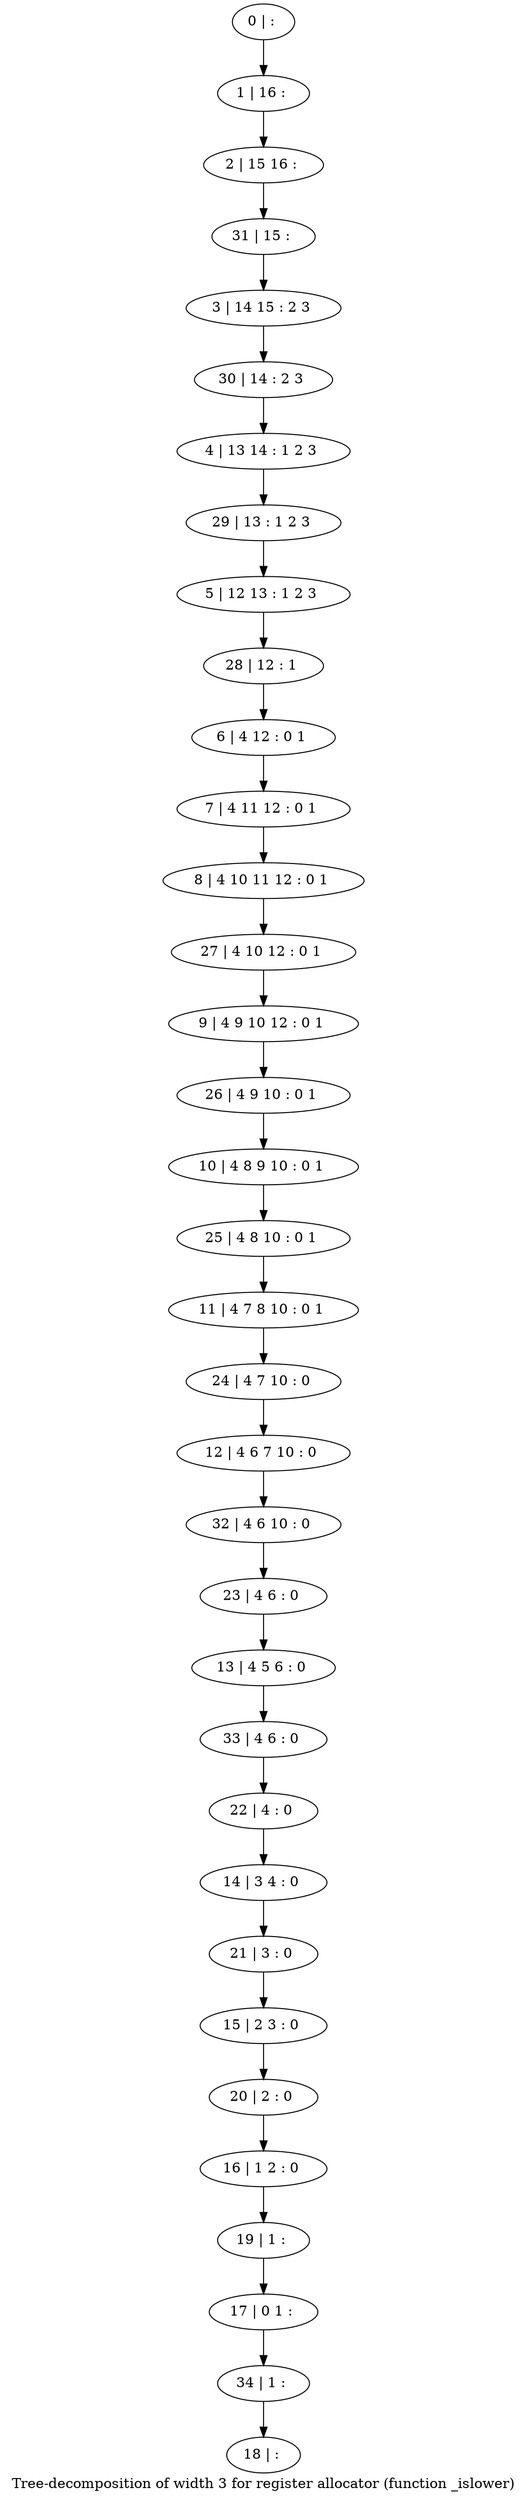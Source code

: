 digraph G {
graph [label="Tree-decomposition of width 3 for register allocator (function _islower)"]
0[label="0 | : "];
1[label="1 | 16 : "];
2[label="2 | 15 16 : "];
3[label="3 | 14 15 : 2 3 "];
4[label="4 | 13 14 : 1 2 3 "];
5[label="5 | 12 13 : 1 2 3 "];
6[label="6 | 4 12 : 0 1 "];
7[label="7 | 4 11 12 : 0 1 "];
8[label="8 | 4 10 11 12 : 0 1 "];
9[label="9 | 4 9 10 12 : 0 1 "];
10[label="10 | 4 8 9 10 : 0 1 "];
11[label="11 | 4 7 8 10 : 0 1 "];
12[label="12 | 4 6 7 10 : 0 "];
13[label="13 | 4 5 6 : 0 "];
14[label="14 | 3 4 : 0 "];
15[label="15 | 2 3 : 0 "];
16[label="16 | 1 2 : 0 "];
17[label="17 | 0 1 : "];
18[label="18 | : "];
19[label="19 | 1 : "];
20[label="20 | 2 : 0 "];
21[label="21 | 3 : 0 "];
22[label="22 | 4 : 0 "];
23[label="23 | 4 6 : 0 "];
24[label="24 | 4 7 10 : 0 "];
25[label="25 | 4 8 10 : 0 1 "];
26[label="26 | 4 9 10 : 0 1 "];
27[label="27 | 4 10 12 : 0 1 "];
28[label="28 | 12 : 1 "];
29[label="29 | 13 : 1 2 3 "];
30[label="30 | 14 : 2 3 "];
31[label="31 | 15 : "];
32[label="32 | 4 6 10 : 0 "];
33[label="33 | 4 6 : 0 "];
34[label="34 | 1 : "];
0->1 ;
1->2 ;
6->7 ;
7->8 ;
19->17 ;
16->19 ;
20->16 ;
15->20 ;
21->15 ;
14->21 ;
22->14 ;
23->13 ;
24->12 ;
11->24 ;
25->11 ;
10->25 ;
26->10 ;
9->26 ;
27->9 ;
8->27 ;
28->6 ;
5->28 ;
29->5 ;
4->29 ;
30->4 ;
3->30 ;
31->3 ;
2->31 ;
32->23 ;
12->32 ;
33->22 ;
13->33 ;
34->18 ;
17->34 ;
}
